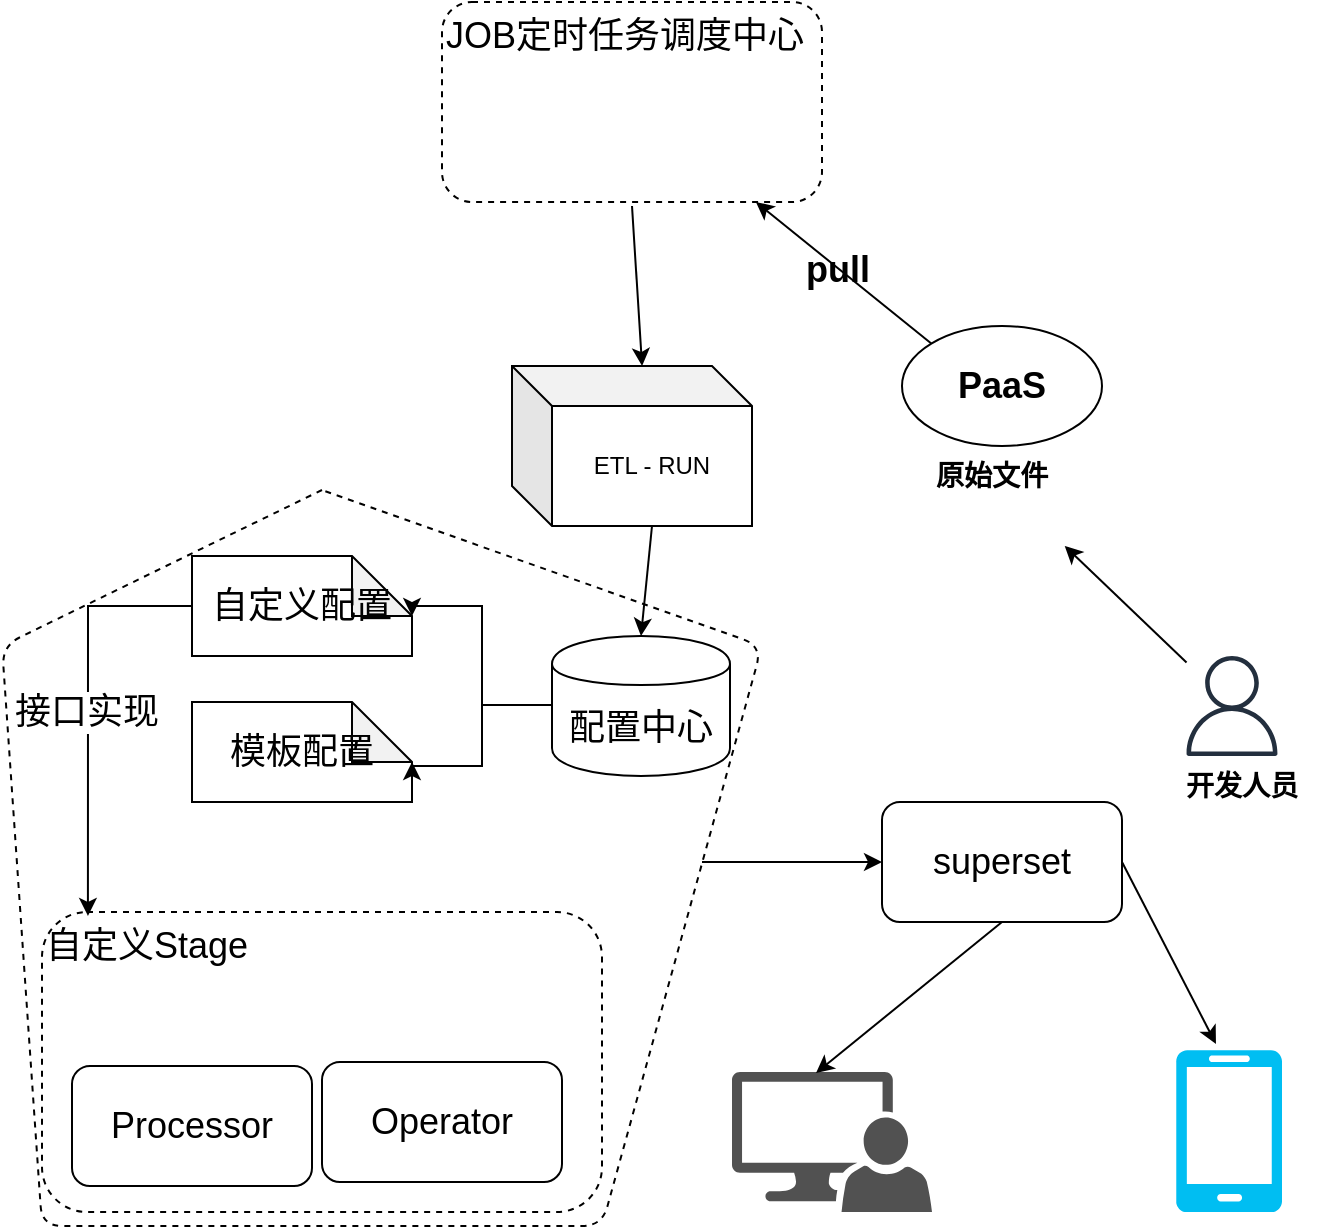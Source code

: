 <mxfile version="10.8.0" type="github"><diagram id="p-VdBDM6QbBlG-u9aDeD" name="Page-1"><mxGraphModel dx="840" dy="440" grid="1" gridSize="10" guides="1" tooltips="1" connect="1" arrows="1" fold="1" page="1" pageScale="1" pageWidth="827" pageHeight="1169" math="0" shadow="0"><root><mxCell id="0"/><mxCell id="1" parent="0"/><mxCell id="Vm_BeNpU-m3-2hRjR1Nn-1" value="" style="outlineConnect=0;fontColor=#232F3E;gradientColor=none;fillColor=#232F3E;strokeColor=none;dashed=0;verticalLabelPosition=bottom;verticalAlign=top;align=center;html=1;fontSize=12;fontStyle=0;aspect=fixed;pointerEvents=1;shape=mxgraph.aws4.user;" parent="1" vertex="1"><mxGeometry x="630" y="425" width="50" height="50" as="geometry"/></mxCell><mxCell id="Vm_BeNpU-m3-2hRjR1Nn-2" value="&lt;h2&gt;&lt;font style=&quot;vertical-align: inherit&quot;&gt;&lt;font style=&quot;vertical-align: inherit&quot;&gt;PaaS&lt;/font&gt;&lt;/font&gt;&lt;/h2&gt;" style="ellipse;whiteSpace=wrap;html=1;" parent="1" vertex="1"><mxGeometry x="490" y="260" width="100" height="60" as="geometry"/></mxCell><mxCell id="Vm_BeNpU-m3-2hRjR1Nn-3" value="&lt;h3&gt;原始文件&lt;/h3&gt;&lt;br&gt;" style="text;html=1;resizable=0;points=[];autosize=1;align=left;verticalAlign=top;spacingTop=-4;" parent="1" vertex="1"><mxGeometry x="505" y="310" width="70" height="60" as="geometry"/></mxCell><mxCell id="Vm_BeNpU-m3-2hRjR1Nn-6" value="" style="endArrow=classic;html=1;" parent="1" source="Vm_BeNpU-m3-2hRjR1Nn-1" target="Vm_BeNpU-m3-2hRjR1Nn-3" edge="1"><mxGeometry width="50" height="50" relative="1" as="geometry"><mxPoint x="615" y="340" as="sourcePoint"/><mxPoint x="657" y="280" as="targetPoint"/></mxGeometry></mxCell><mxCell id="Vm_BeNpU-m3-2hRjR1Nn-7" value="JOB定时任务调度中心" style="rounded=1;whiteSpace=wrap;html=1;fontSize=18;dashed=1;align=left;verticalAlign=top;" parent="1" vertex="1"><mxGeometry x="260" y="98" width="190" height="100" as="geometry"/></mxCell><mxCell id="Vm_BeNpU-m3-2hRjR1Nn-8" value="" style="shape=image;html=1;verticalAlign=top;verticalLabelPosition=bottom;labelBackgroundColor=#ffffff;imageAspect=0;aspect=fixed;image=https://cdn4.iconfinder.com/data/icons/small-n-flat/24/user-alt-128.png;fontSize=18;align=center;" parent="1" vertex="1"><mxGeometry x="370" y="130" width="68" height="68" as="geometry"/></mxCell><mxCell id="Vm_BeNpU-m3-2hRjR1Nn-11" value="" style="endArrow=classic;html=1;exitX=0;exitY=0;exitDx=0;exitDy=0;" parent="1" source="Vm_BeNpU-m3-2hRjR1Nn-2" target="Vm_BeNpU-m3-2hRjR1Nn-7" edge="1"><mxGeometry width="50" height="50" relative="1" as="geometry"><mxPoint x="430" y="260" as="sourcePoint"/><mxPoint x="420" y="220" as="targetPoint"/></mxGeometry></mxCell><mxCell id="Vm_BeNpU-m3-2hRjR1Nn-12" value="ETL - RUN" style="shape=cube;whiteSpace=wrap;html=1;boundedLbl=1;backgroundOutline=1;darkOpacity=0.05;darkOpacity2=0.1;" parent="1" vertex="1"><mxGeometry x="295" y="280" width="120" height="80" as="geometry"/></mxCell><mxCell id="Vm_BeNpU-m3-2hRjR1Nn-13" value="" style="endArrow=classic;html=1;entryX=0.542;entryY=0;entryDx=0;entryDy=0;entryPerimeter=0;" parent="1" target="Vm_BeNpU-m3-2hRjR1Nn-12" edge="1"><mxGeometry width="50" height="50" relative="1" as="geometry"><mxPoint x="355" y="200" as="sourcePoint"/><mxPoint x="370" y="210" as="targetPoint"/></mxGeometry></mxCell><mxCell id="Vm_BeNpU-m3-2hRjR1Nn-14" value="配置中心" style="shape=cylinder;whiteSpace=wrap;html=1;boundedLbl=1;backgroundOutline=1;fontSize=18;align=center;" parent="1" vertex="1"><mxGeometry x="315" y="415" width="89" height="70" as="geometry"/></mxCell><mxCell id="Vm_BeNpU-m3-2hRjR1Nn-15" value="" style="endArrow=classic;html=1;entryX=0.5;entryY=0;entryDx=0;entryDy=0;exitX=0;exitY=0;exitDx=70;exitDy=80;exitPerimeter=0;" parent="1" source="Vm_BeNpU-m3-2hRjR1Nn-12" target="Vm_BeNpU-m3-2hRjR1Nn-14" edge="1"><mxGeometry width="50" height="50" relative="1" as="geometry"><mxPoint x="320" y="415" as="sourcePoint"/><mxPoint x="370" y="365" as="targetPoint"/></mxGeometry></mxCell><mxCell id="Vm_BeNpU-m3-2hRjR1Nn-16" value="自定义配置" style="shape=note;whiteSpace=wrap;html=1;backgroundOutline=1;darkOpacity=0.05;fontSize=18;align=center;" parent="1" vertex="1"><mxGeometry x="135" y="375" width="110" height="50" as="geometry"/></mxCell><mxCell id="Vm_BeNpU-m3-2hRjR1Nn-17" value="模板配置" style="shape=note;whiteSpace=wrap;html=1;backgroundOutline=1;darkOpacity=0.05;fontSize=18;align=center;" parent="1" vertex="1"><mxGeometry x="135" y="448" width="110" height="50" as="geometry"/></mxCell><mxCell id="Vm_BeNpU-m3-2hRjR1Nn-18" style="edgeStyle=orthogonalEdgeStyle;rounded=0;orthogonalLoop=1;jettySize=auto;html=1;fontSize=18;entryX=0;entryY=0;entryDx=110;entryDy=30;entryPerimeter=0;" parent="1" target="Vm_BeNpU-m3-2hRjR1Nn-16" edge="1"><mxGeometry relative="1" as="geometry"><mxPoint x="315" y="449.5" as="sourcePoint"/><mxPoint x="250" y="400" as="targetPoint"/><Array as="points"><mxPoint x="280" y="450"/><mxPoint x="280" y="400"/><mxPoint x="245" y="400"/></Array></mxGeometry></mxCell><mxCell id="Vm_BeNpU-m3-2hRjR1Nn-19" style="edgeStyle=orthogonalEdgeStyle;rounded=0;orthogonalLoop=1;jettySize=auto;html=1;fontSize=18;entryX=0;entryY=0;entryDx=110;entryDy=30;entryPerimeter=0;" parent="1" target="Vm_BeNpU-m3-2hRjR1Nn-17" edge="1"><mxGeometry relative="1" as="geometry"><mxPoint x="315" y="449.5" as="sourcePoint"/><mxPoint x="250" y="480" as="targetPoint"/><Array as="points"><mxPoint x="280" y="450"/><mxPoint x="280" y="480"/><mxPoint x="245" y="480"/></Array></mxGeometry></mxCell><mxCell id="Vm_BeNpU-m3-2hRjR1Nn-22" value="自定义Stage" style="rounded=1;whiteSpace=wrap;html=1;fontSize=18;dashed=1;align=left;verticalAlign=top;" parent="1" vertex="1"><mxGeometry x="60" y="553" width="280" height="150" as="geometry"/></mxCell><mxCell id="Vm_BeNpU-m3-2hRjR1Nn-23" value="" style="shape=image;html=1;verticalAlign=top;verticalLabelPosition=bottom;labelBackgroundColor=#ffffff;imageAspect=0;aspect=fixed;image=https://cdn4.iconfinder.com/data/icons/small-n-flat/24/user-alt-128.png;fontSize=18;align=center;" parent="1" vertex="1"><mxGeometry x="261" y="553" width="68" height="68" as="geometry"/></mxCell><mxCell id="Vm_BeNpU-m3-2hRjR1Nn-24" value="Processor" style="rounded=1;whiteSpace=wrap;html=1;fontSize=18;" parent="1" vertex="1"><mxGeometry x="75" y="630" width="120" height="60" as="geometry"/></mxCell><mxCell id="Vm_BeNpU-m3-2hRjR1Nn-25" value="Operator" style="rounded=1;whiteSpace=wrap;html=1;fontSize=18;" parent="1" vertex="1"><mxGeometry x="200" y="628" width="120" height="60" as="geometry"/></mxCell><mxCell id="Vm_BeNpU-m3-2hRjR1Nn-26" style="edgeStyle=orthogonalEdgeStyle;rounded=0;orthogonalLoop=1;jettySize=auto;html=1;fontSize=18;entryX=0.082;entryY=0.013;entryDx=0;entryDy=0;entryPerimeter=0;" parent="1" target="Vm_BeNpU-m3-2hRjR1Nn-22" edge="1"><mxGeometry relative="1" as="geometry"><mxPoint x="85" y="530" as="targetPoint"/><mxPoint x="135" y="378" as="sourcePoint"/><Array as="points"><mxPoint x="135" y="400"/><mxPoint x="83" y="400"/></Array></mxGeometry></mxCell><mxCell id="Vm_BeNpU-m3-2hRjR1Nn-27" value="接口实现" style="text;html=1;resizable=0;points=[];align=center;verticalAlign=middle;labelBackgroundColor=#ffffff;fontSize=18;" parent="Vm_BeNpU-m3-2hRjR1Nn-26" vertex="1" connectable="0"><mxGeometry x="0.11" y="-1" relative="1" as="geometry"><mxPoint as="offset"/></mxGeometry></mxCell><mxCell id="Vm_BeNpU-m3-2hRjR1Nn-28" value="&lt;h3&gt;开发人员&lt;/h3&gt;" style="text;html=1;resizable=0;points=[];autosize=1;align=left;verticalAlign=top;spacingTop=-4;" parent="1" vertex="1"><mxGeometry x="630" y="465" width="70" height="40" as="geometry"/></mxCell><mxCell id="Vm_BeNpU-m3-2hRjR1Nn-29" value="superset" style="rounded=1;whiteSpace=wrap;html=1;fontSize=18;" parent="1" vertex="1"><mxGeometry x="480" y="498" width="120" height="60" as="geometry"/></mxCell><mxCell id="Vm_BeNpU-m3-2hRjR1Nn-30" value="" style="endArrow=classic;html=1;entryX=0;entryY=0.5;entryDx=0;entryDy=0;" parent="1" target="Vm_BeNpU-m3-2hRjR1Nn-29" edge="1"><mxGeometry width="50" height="50" relative="1" as="geometry"><mxPoint x="390" y="528" as="sourcePoint"/><mxPoint x="450" y="473" as="targetPoint"/></mxGeometry></mxCell><mxCell id="Vm_BeNpU-m3-2hRjR1Nn-32" value="" style="shadow=0;dashed=0;html=1;labelPosition=center;verticalLabelPosition=bottom;verticalAlign=top;align=center;strokeColor=none;shape=mxgraph.mscae.system_center.admin_console;fillColor=#515151;strokeColor=none;pointerEvents=1;" parent="1" vertex="1"><mxGeometry x="405" y="633" width="100" height="70" as="geometry"/></mxCell><mxCell id="Vm_BeNpU-m3-2hRjR1Nn-35" value="" style="endArrow=classic;html=1;entryX=0.42;entryY=0.007;entryDx=0;entryDy=0;entryPerimeter=0;exitX=0.5;exitY=1;exitDx=0;exitDy=0;" parent="1" source="Vm_BeNpU-m3-2hRjR1Nn-29" target="Vm_BeNpU-m3-2hRjR1Nn-32" edge="1"><mxGeometry width="50" height="50" relative="1" as="geometry"><mxPoint x="465" y="622.5" as="sourcePoint"/><mxPoint x="515" y="572.5" as="targetPoint"/></mxGeometry></mxCell><mxCell id="Vm_BeNpU-m3-2hRjR1Nn-36" value="" style="endArrow=classic;html=1;exitX=1;exitY=0.5;exitDx=0;exitDy=0;entryX=0.377;entryY=-0.037;entryDx=0;entryDy=0;entryPerimeter=0;" parent="1" source="Vm_BeNpU-m3-2hRjR1Nn-29" edge="1" target="LUMYpxahQXQxtcEHcmy2-1"><mxGeometry width="50" height="50" relative="1" as="geometry"><mxPoint x="565" y="578" as="sourcePoint"/><mxPoint x="625" y="600" as="targetPoint"/></mxGeometry></mxCell><mxCell id="LUMYpxahQXQxtcEHcmy2-1" value="" style="verticalLabelPosition=bottom;html=1;verticalAlign=top;align=center;strokeColor=none;fillColor=#00BEF2;shape=mxgraph.azure.mobile;pointerEvents=1;" vertex="1" parent="1"><mxGeometry x="627" y="622" width="53" height="81" as="geometry"/></mxCell><mxCell id="LUMYpxahQXQxtcEHcmy2-4" value="" style="endArrow=none;dashed=1;html=1;" edge="1" parent="1"><mxGeometry width="50" height="50" relative="1" as="geometry"><mxPoint x="200" y="342" as="sourcePoint"/><mxPoint x="200" y="342" as="targetPoint"/><Array as="points"><mxPoint x="40" y="420"/><mxPoint x="60" y="710"/><mxPoint x="340" y="710"/><mxPoint x="420" y="420"/></Array></mxGeometry></mxCell><mxCell id="LUMYpxahQXQxtcEHcmy2-5" value="&lt;h2&gt;pull&lt;/h2&gt;" style="text;html=1;resizable=0;points=[];autosize=1;align=left;verticalAlign=top;spacingTop=-4;" vertex="1" parent="1"><mxGeometry x="440" y="204" width="50" height="50" as="geometry"/></mxCell></root></mxGraphModel></diagram></mxfile>